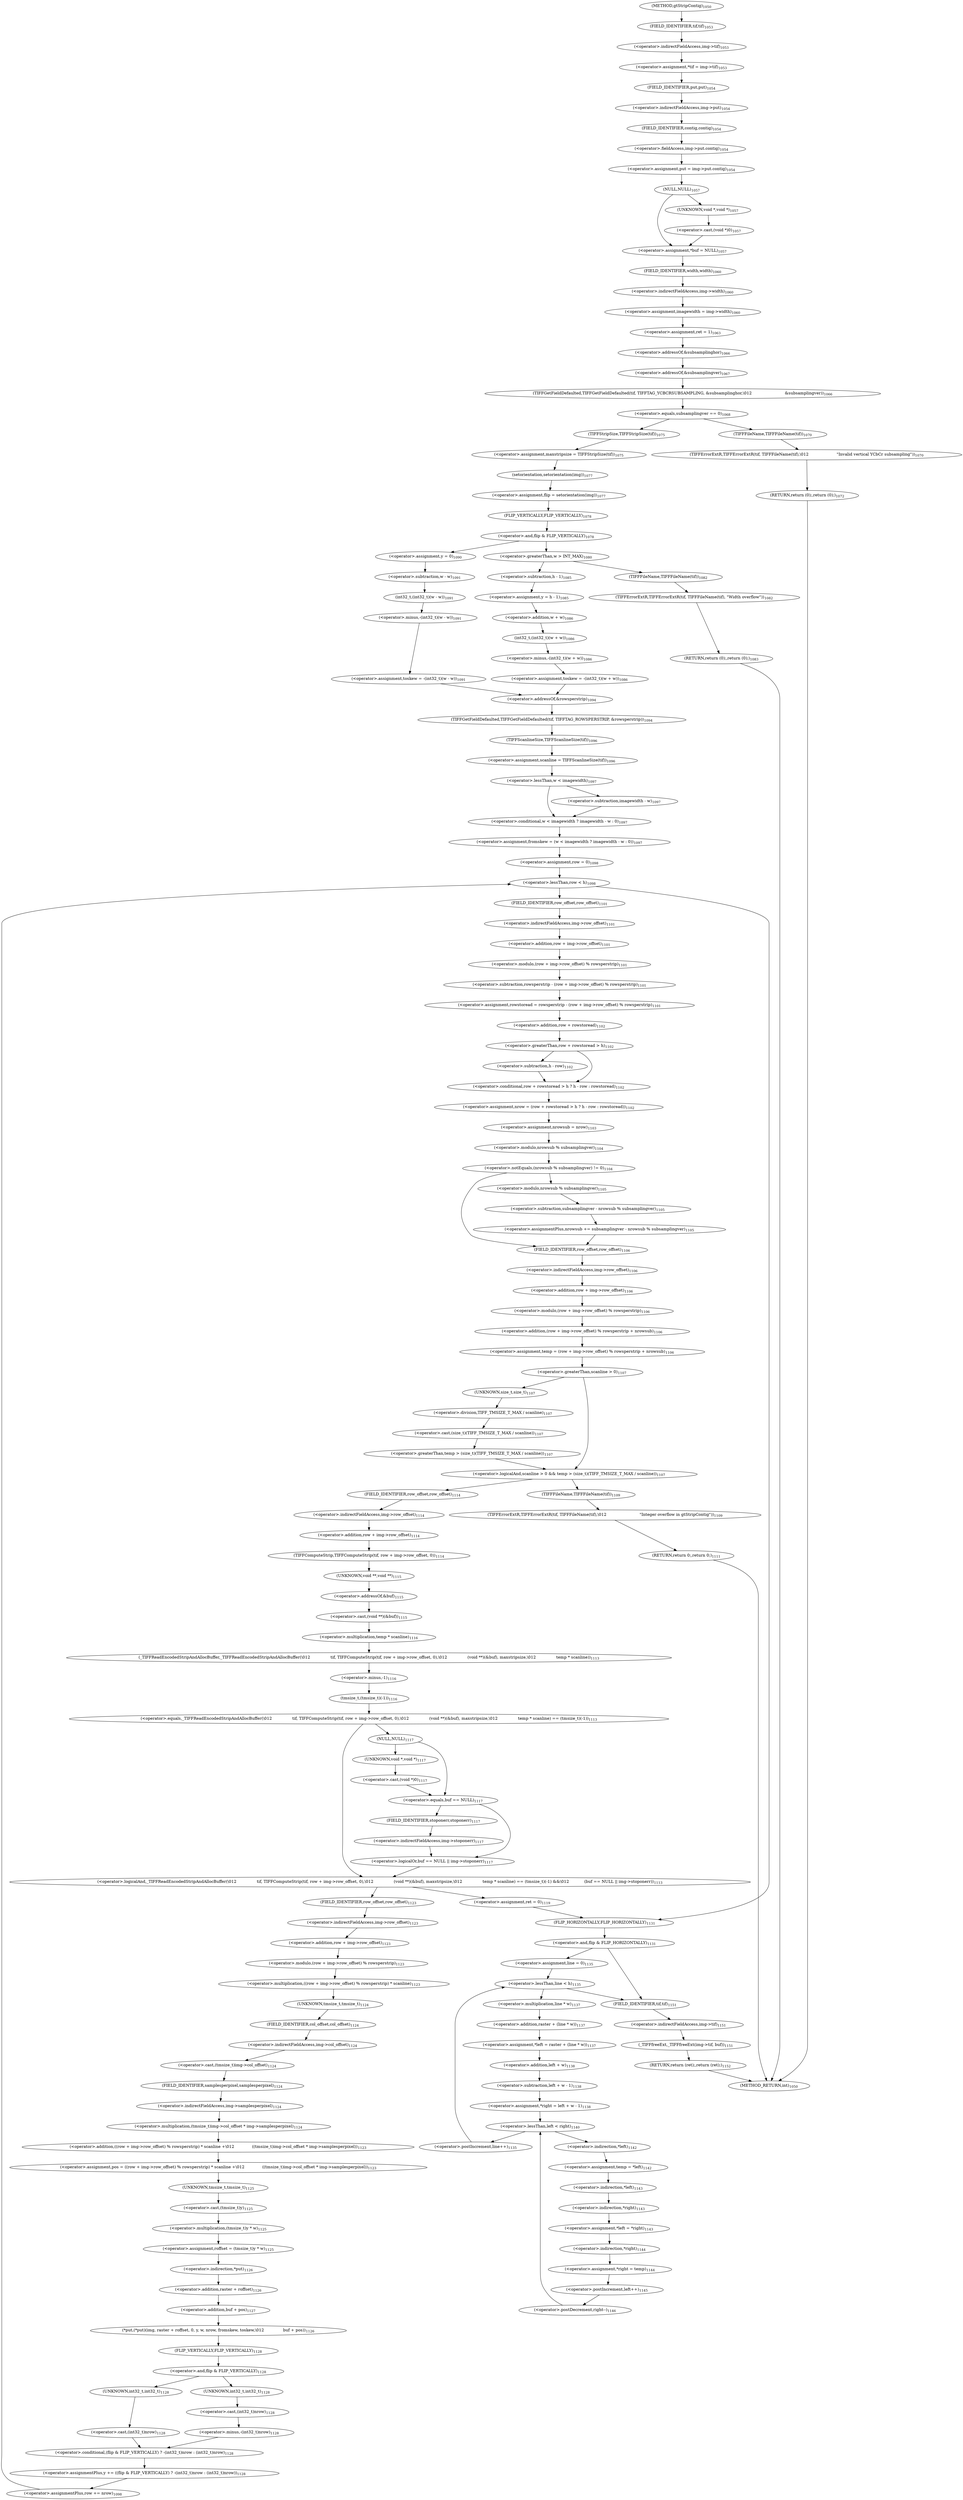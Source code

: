 digraph "gtStripContig" {  
"48323" [label = <(&lt;operator&gt;.assignment,*tif = img-&gt;tif)<SUB>1053</SUB>> ]
"48329" [label = <(&lt;operator&gt;.assignment,put = img-&gt;put.contig)<SUB>1054</SUB>> ]
"48343" [label = <(&lt;operator&gt;.assignment,*buf = NULL)<SUB>1057</SUB>> ]
"48354" [label = <(&lt;operator&gt;.assignment,imagewidth = img-&gt;width)<SUB>1060</SUB>> ]
"48364" [label = <(&lt;operator&gt;.assignment,ret = 1)<SUB>1063</SUB>> ]
"48368" [label = <(TIFFGetFieldDefaulted,TIFFGetFieldDefaulted(tif, TIFFTAG_YCBCRSUBSAMPLING, &amp;subsamplinghor,\012                          &amp;subsamplingver))<SUB>1066</SUB>> ]
"48387" [label = <(&lt;operator&gt;.assignment,maxstripsize = TIFFStripSize(tif))<SUB>1075</SUB>> ]
"48391" [label = <(&lt;operator&gt;.assignment,flip = setorientation(img))<SUB>1077</SUB>> ]
"48438" [label = <(TIFFGetFieldDefaulted,TIFFGetFieldDefaulted(tif, TIFFTAG_ROWSPERSTRIP, &amp;rowsperstrip))<SUB>1094</SUB>> ]
"48443" [label = <(&lt;operator&gt;.assignment,scanline = TIFFScanlineSize(tif))<SUB>1096</SUB>> ]
"48447" [label = <(&lt;operator&gt;.assignment,fromskew = (w &lt; imagewidth ? imagewidth - w : 0))<SUB>1097</SUB>> ]
"48699" [label = <(_TIFFfreeExt,_TIFFfreeExt(img-&gt;tif, buf))<SUB>1151</SUB>> ]
"48704" [label = <(RETURN,return (ret);,return (ret);)<SUB>1152</SUB>> ]
"48325" [label = <(&lt;operator&gt;.indirectFieldAccess,img-&gt;tif)<SUB>1053</SUB>> ]
"48331" [label = <(&lt;operator&gt;.fieldAccess,img-&gt;put.contig)<SUB>1054</SUB>> ]
"48345" [label = <(NULL,NULL)<SUB>1057</SUB>> ]
"48356" [label = <(&lt;operator&gt;.indirectFieldAccess,img-&gt;width)<SUB>1060</SUB>> ]
"48371" [label = <(&lt;operator&gt;.addressOf,&amp;subsamplinghor)<SUB>1066</SUB>> ]
"48373" [label = <(&lt;operator&gt;.addressOf,&amp;subsamplingver)<SUB>1067</SUB>> ]
"48376" [label = <(&lt;operator&gt;.equals,subsamplingver == 0)<SUB>1068</SUB>> ]
"48389" [label = <(TIFFStripSize,TIFFStripSize(tif))<SUB>1075</SUB>> ]
"48393" [label = <(setorientation,setorientation(img))<SUB>1077</SUB>> ]
"48396" [label = <(&lt;operator&gt;.and,flip &amp; FLIP_VERTICALLY)<SUB>1078</SUB>> ]
"48441" [label = <(&lt;operator&gt;.addressOf,&amp;rowsperstrip)<SUB>1094</SUB>> ]
"48445" [label = <(TIFFScanlineSize,TIFFScanlineSize(tif))<SUB>1096</SUB>> ]
"48449" [label = <(&lt;operator&gt;.conditional,w &lt; imagewidth ? imagewidth - w : 0)<SUB>1097</SUB>> ]
"48462" [label = <(&lt;operator&gt;.lessThan,row &lt; h)<SUB>1098</SUB>> ]
"48465" [label = <(&lt;operator&gt;.assignmentPlus,row += nrow)<SUB>1098</SUB>> ]
"48642" [label = <(&lt;operator&gt;.and,flip &amp; FLIP_HORIZONTALLY)<SUB>1131</SUB>> ]
"48700" [label = <(&lt;operator&gt;.indirectFieldAccess,img-&gt;tif)<SUB>1151</SUB>> ]
"48327" [label = <(FIELD_IDENTIFIER,tif,tif)<SUB>1053</SUB>> ]
"48332" [label = <(&lt;operator&gt;.indirectFieldAccess,img-&gt;put)<SUB>1054</SUB>> ]
"48335" [label = <(FIELD_IDENTIFIER,contig,contig)<SUB>1054</SUB>> ]
"48358" [label = <(FIELD_IDENTIFIER,width,width)<SUB>1060</SUB>> ]
"48380" [label = <(TIFFErrorExtR,TIFFErrorExtR(tif, TIFFFileName(tif),\012                      &quot;Invalid vertical YCbCr subsampling&quot;))<SUB>1070</SUB>> ]
"48385" [label = <(RETURN,return (0);,return (0);)<SUB>1072</SUB>> ]
"48398" [label = <(FLIP_VERTICALLY,FLIP_VERTICALLY)<SUB>1078</SUB>> ]
"48414" [label = <(&lt;operator&gt;.assignment,y = h - 1)<SUB>1085</SUB>> ]
"48419" [label = <(&lt;operator&gt;.assignment,toskew = -(int32_t)(w + w))<SUB>1086</SUB>> ]
"48450" [label = <(&lt;operator&gt;.lessThan,w &lt; imagewidth)<SUB>1097</SUB>> ]
"48453" [label = <(&lt;operator&gt;.subtraction,imagewidth - w)<SUB>1097</SUB>> ]
"48459" [label = <(&lt;operator&gt;.assignment,row = 0)<SUB>1098</SUB>> ]
"48470" [label = <(&lt;operator&gt;.assignment,rowstoread = rowsperstrip - (row + img-&gt;row_offset) % rowsperstrip)<SUB>1101</SUB>> ]
"48481" [label = <(&lt;operator&gt;.assignment,nrow = (row + rowstoread &gt; h ? h - row : rowstoread))<SUB>1102</SUB>> ]
"48493" [label = <(&lt;operator&gt;.assignment,nrowsub = nrow)<SUB>1103</SUB>> ]
"48510" [label = <(&lt;operator&gt;.assignment,temp = (row + img-&gt;row_offset) % rowsperstrip + nrowsub)<SUB>1106</SUB>> ]
"48581" [label = <(&lt;operator&gt;.assignment,pos = ((row + img-&gt;row_offset) % rowsperstrip) * scanline +\012              ((tmsize_t)img-&gt;col_offset * img-&gt;samplesperpixel))<SUB>1123</SUB>> ]
"48603" [label = <(&lt;operator&gt;.assignment,roffset = (tmsize_t)y * w)<SUB>1125</SUB>> ]
"48610" [label = <(*put,(*put)(img, raster + roffset, 0, y, w, nrow, fromskew, toskew,\012               buf + pos))<SUB>1126</SUB>> ]
"48626" [label = <(&lt;operator&gt;.assignmentPlus,y += ((flip &amp; FLIP_VERTICALLY) ? -(int32_t)nrow : (int32_t)nrow))<SUB>1128</SUB>> ]
"48644" [label = <(FLIP_HORIZONTALLY,FLIP_HORIZONTALLY)<SUB>1131</SUB>> ]
"48702" [label = <(FIELD_IDENTIFIER,tif,tif)<SUB>1151</SUB>> ]
"48334" [label = <(FIELD_IDENTIFIER,put,put)<SUB>1054</SUB>> ]
"48347" [label = <(&lt;operator&gt;.cast,(void *)0)<SUB>1057</SUB>> ]
"48382" [label = <(TIFFFileName,TIFFFileName(tif))<SUB>1070</SUB>> ]
"48403" [label = <(&lt;operator&gt;.greaterThan,w &gt; INT_MAX)<SUB>1080</SUB>> ]
"48416" [label = <(&lt;operator&gt;.subtraction,h - 1)<SUB>1085</SUB>> ]
"48421" [label = <(&lt;operator&gt;.minus,-(int32_t)(w + w))<SUB>1086</SUB>> ]
"48428" [label = <(&lt;operator&gt;.assignment,y = 0)<SUB>1090</SUB>> ]
"48431" [label = <(&lt;operator&gt;.assignment,toskew = -(int32_t)(w - w))<SUB>1091</SUB>> ]
"48472" [label = <(&lt;operator&gt;.subtraction,rowsperstrip - (row + img-&gt;row_offset) % rowsperstrip)<SUB>1101</SUB>> ]
"48483" [label = <(&lt;operator&gt;.conditional,row + rowstoread &gt; h ? h - row : rowstoread)<SUB>1102</SUB>> ]
"48497" [label = <(&lt;operator&gt;.notEquals,(nrowsub % subsamplingver) != 0)<SUB>1104</SUB>> ]
"48512" [label = <(&lt;operator&gt;.addition,(row + img-&gt;row_offset) % rowsperstrip + nrowsub)<SUB>1106</SUB>> ]
"48522" [label = <(&lt;operator&gt;.logicalAnd,scanline &gt; 0 &amp;&amp; temp &gt; (size_t)(TIFF_TMSIZE_T_MAX / scanline))<SUB>1107</SUB>> ]
"48542" [label = <(&lt;operator&gt;.logicalAnd,_TIFFReadEncodedStripAndAllocBuffer(\012                tif, TIFFComputeStrip(tif, row + img-&gt;row_offset, 0),\012                (void **)(&amp;buf), maxstripsize,\012                temp * scanline) == (tmsize_t)(-1) &amp;&amp;\012            (buf == NULL || img-&gt;stoponerr))<SUB>1113</SUB>> ]
"48583" [label = <(&lt;operator&gt;.addition,((row + img-&gt;row_offset) % rowsperstrip) * scanline +\012              ((tmsize_t)img-&gt;col_offset * img-&gt;samplesperpixel))<SUB>1123</SUB>> ]
"48605" [label = <(&lt;operator&gt;.multiplication,(tmsize_t)y * w)<SUB>1125</SUB>> ]
"48611" [label = <(&lt;operator&gt;.indirection,*put)<SUB>1126</SUB>> ]
"48614" [label = <(&lt;operator&gt;.addition,raster + roffset)<SUB>1126</SUB>> ]
"48623" [label = <(&lt;operator&gt;.addition,buf + pos)<SUB>1127</SUB>> ]
"48628" [label = <(&lt;operator&gt;.conditional,(flip &amp; FLIP_VERTICALLY) ? -(int32_t)nrow : (int32_t)nrow)<SUB>1128</SUB>> ]
"48654" [label = <(&lt;operator&gt;.lessThan,line &lt; h)<SUB>1135</SUB>> ]
"48657" [label = <(&lt;operator&gt;.postIncrement,line++)<SUB>1135</SUB>> ]
"48348" [label = <(UNKNOWN,void *,void *)<SUB>1057</SUB>> ]
"48407" [label = <(TIFFErrorExtR,TIFFErrorExtR(tif, TIFFFileName(tif), &quot;Width overflow&quot;))<SUB>1082</SUB>> ]
"48412" [label = <(RETURN,return (0);,return (0);)<SUB>1083</SUB>> ]
"48422" [label = <(int32_t,(int32_t)(w + w))<SUB>1086</SUB>> ]
"48433" [label = <(&lt;operator&gt;.minus,-(int32_t)(w - w))<SUB>1091</SUB>> ]
"48474" [label = <(&lt;operator&gt;.modulo,(row + img-&gt;row_offset) % rowsperstrip)<SUB>1101</SUB>> ]
"48484" [label = <(&lt;operator&gt;.greaterThan,row + rowstoread &gt; h)<SUB>1102</SUB>> ]
"48489" [label = <(&lt;operator&gt;.subtraction,h - row)<SUB>1102</SUB>> ]
"48498" [label = <(&lt;operator&gt;.modulo,nrowsub % subsamplingver)<SUB>1104</SUB>> ]
"48503" [label = <(&lt;operator&gt;.assignmentPlus,nrowsub += subsamplingver - nrowsub % subsamplingver)<SUB>1105</SUB>> ]
"48513" [label = <(&lt;operator&gt;.modulo,(row + img-&gt;row_offset) % rowsperstrip)<SUB>1106</SUB>> ]
"48523" [label = <(&lt;operator&gt;.greaterThan,scanline &gt; 0)<SUB>1107</SUB>> ]
"48526" [label = <(&lt;operator&gt;.greaterThan,temp &gt; (size_t)(TIFF_TMSIZE_T_MAX / scanline))<SUB>1107</SUB>> ]
"48534" [label = <(TIFFErrorExtR,TIFFErrorExtR(tif, TIFFFileName(tif),\012                          &quot;Integer overflow in gtStripContig&quot;))<SUB>1109</SUB>> ]
"48539" [label = <(RETURN,return 0;,return 0;)<SUB>1111</SUB>> ]
"48543" [label = <(&lt;operator&gt;.equals,_TIFFReadEncodedStripAndAllocBuffer(\012                tif, TIFFComputeStrip(tif, row + img-&gt;row_offset, 0),\012                (void **)(&amp;buf), maxstripsize,\012                temp * scanline) == (tmsize_t)(-1))<SUB>1113</SUB>> ]
"48565" [label = <(&lt;operator&gt;.logicalOr,buf == NULL || img-&gt;stoponerr)<SUB>1117</SUB>> ]
"48577" [label = <(&lt;operator&gt;.assignment,ret = 0)<SUB>1119</SUB>> ]
"48584" [label = <(&lt;operator&gt;.multiplication,((row + img-&gt;row_offset) % rowsperstrip) * scanline)<SUB>1123</SUB>> ]
"48593" [label = <(&lt;operator&gt;.multiplication,(tmsize_t)img-&gt;col_offset * img-&gt;samplesperpixel)<SUB>1124</SUB>> ]
"48606" [label = <(&lt;operator&gt;.cast,(tmsize_t)y)<SUB>1125</SUB>> ]
"48629" [label = <(&lt;operator&gt;.and,flip &amp; FLIP_VERTICALLY)<SUB>1128</SUB>> ]
"48634" [label = <(&lt;operator&gt;.minus,-(int32_t)nrow)<SUB>1128</SUB>> ]
"48638" [label = <(&lt;operator&gt;.cast,(int32_t)nrow)<SUB>1128</SUB>> ]
"48651" [label = <(&lt;operator&gt;.assignment,line = 0)<SUB>1135</SUB>> ]
"48661" [label = <(&lt;operator&gt;.assignment,*left = raster + (line * w))<SUB>1137</SUB>> ]
"48669" [label = <(&lt;operator&gt;.assignment,*right = left + w - 1)<SUB>1138</SUB>> ]
"48409" [label = <(TIFFFileName,TIFFFileName(tif))<SUB>1082</SUB>> ]
"48423" [label = <(&lt;operator&gt;.addition,w + w)<SUB>1086</SUB>> ]
"48434" [label = <(int32_t,(int32_t)(w - w))<SUB>1091</SUB>> ]
"48475" [label = <(&lt;operator&gt;.addition,row + img-&gt;row_offset)<SUB>1101</SUB>> ]
"48485" [label = <(&lt;operator&gt;.addition,row + rowstoread)<SUB>1102</SUB>> ]
"48505" [label = <(&lt;operator&gt;.subtraction,subsamplingver - nrowsub % subsamplingver)<SUB>1105</SUB>> ]
"48514" [label = <(&lt;operator&gt;.addition,row + img-&gt;row_offset)<SUB>1106</SUB>> ]
"48528" [label = <(&lt;operator&gt;.cast,(size_t)(TIFF_TMSIZE_T_MAX / scanline))<SUB>1107</SUB>> ]
"48536" [label = <(TIFFFileName,TIFFFileName(tif))<SUB>1109</SUB>> ]
"48544" [label = <(_TIFFReadEncodedStripAndAllocBuffer,_TIFFReadEncodedStripAndAllocBuffer(\012                tif, TIFFComputeStrip(tif, row + img-&gt;row_offset, 0),\012                (void **)(&amp;buf), maxstripsize,\012                temp * scanline))<SUB>1113</SUB>> ]
"48562" [label = <(tmsize_t,(tmsize_t)(-1))<SUB>1116</SUB>> ]
"48566" [label = <(&lt;operator&gt;.equals,buf == NULL)<SUB>1117</SUB>> ]
"48573" [label = <(&lt;operator&gt;.indirectFieldAccess,img-&gt;stoponerr)<SUB>1117</SUB>> ]
"48585" [label = <(&lt;operator&gt;.modulo,(row + img-&gt;row_offset) % rowsperstrip)<SUB>1123</SUB>> ]
"48594" [label = <(&lt;operator&gt;.cast,(tmsize_t)img-&gt;col_offset)<SUB>1124</SUB>> ]
"48599" [label = <(&lt;operator&gt;.indirectFieldAccess,img-&gt;samplesperpixel)<SUB>1124</SUB>> ]
"48607" [label = <(UNKNOWN,tmsize_t,tmsize_t)<SUB>1125</SUB>> ]
"48631" [label = <(FLIP_VERTICALLY,FLIP_VERTICALLY)<SUB>1128</SUB>> ]
"48635" [label = <(&lt;operator&gt;.cast,(int32_t)nrow)<SUB>1128</SUB>> ]
"48639" [label = <(UNKNOWN,int32_t,int32_t)<SUB>1128</SUB>> ]
"48663" [label = <(&lt;operator&gt;.addition,raster + (line * w))<SUB>1137</SUB>> ]
"48671" [label = <(&lt;operator&gt;.subtraction,left + w - 1)<SUB>1138</SUB>> ]
"48677" [label = <(&lt;operator&gt;.lessThan,left &lt; right)<SUB>1140</SUB>> ]
"48435" [label = <(&lt;operator&gt;.subtraction,w - w)<SUB>1091</SUB>> ]
"48477" [label = <(&lt;operator&gt;.indirectFieldAccess,img-&gt;row_offset)<SUB>1101</SUB>> ]
"48507" [label = <(&lt;operator&gt;.modulo,nrowsub % subsamplingver)<SUB>1105</SUB>> ]
"48516" [label = <(&lt;operator&gt;.indirectFieldAccess,img-&gt;row_offset)<SUB>1106</SUB>> ]
"48529" [label = <(UNKNOWN,size_t,size_t)<SUB>1107</SUB>> ]
"48530" [label = <(&lt;operator&gt;.division,TIFF_TMSIZE_T_MAX / scanline)<SUB>1107</SUB>> ]
"48546" [label = <(TIFFComputeStrip,TIFFComputeStrip(tif, row + img-&gt;row_offset, 0))<SUB>1114</SUB>> ]
"48554" [label = <(&lt;operator&gt;.cast,(void **)(&amp;buf))<SUB>1115</SUB>> ]
"48559" [label = <(&lt;operator&gt;.multiplication,temp * scanline)<SUB>1116</SUB>> ]
"48563" [label = <(&lt;operator&gt;.minus,-1)<SUB>1116</SUB>> ]
"48568" [label = <(NULL,NULL)<SUB>1117</SUB>> ]
"48575" [label = <(FIELD_IDENTIFIER,stoponerr,stoponerr)<SUB>1117</SUB>> ]
"48586" [label = <(&lt;operator&gt;.addition,row + img-&gt;row_offset)<SUB>1123</SUB>> ]
"48595" [label = <(UNKNOWN,tmsize_t,tmsize_t)<SUB>1124</SUB>> ]
"48596" [label = <(&lt;operator&gt;.indirectFieldAccess,img-&gt;col_offset)<SUB>1124</SUB>> ]
"48601" [label = <(FIELD_IDENTIFIER,samplesperpixel,samplesperpixel)<SUB>1124</SUB>> ]
"48636" [label = <(UNKNOWN,int32_t,int32_t)<SUB>1128</SUB>> ]
"48665" [label = <(&lt;operator&gt;.multiplication,line * w)<SUB>1137</SUB>> ]
"48672" [label = <(&lt;operator&gt;.addition,left + w)<SUB>1138</SUB>> ]
"48682" [label = <(&lt;operator&gt;.assignment,temp = *left)<SUB>1142</SUB>> ]
"48686" [label = <(&lt;operator&gt;.assignment,*left = *right)<SUB>1143</SUB>> ]
"48691" [label = <(&lt;operator&gt;.assignment,*right = temp)<SUB>1144</SUB>> ]
"48695" [label = <(&lt;operator&gt;.postIncrement,left++)<SUB>1145</SUB>> ]
"48697" [label = <(&lt;operator&gt;.postDecrement,right--)<SUB>1146</SUB>> ]
"48479" [label = <(FIELD_IDENTIFIER,row_offset,row_offset)<SUB>1101</SUB>> ]
"48518" [label = <(FIELD_IDENTIFIER,row_offset,row_offset)<SUB>1106</SUB>> ]
"48548" [label = <(&lt;operator&gt;.addition,row + img-&gt;row_offset)<SUB>1114</SUB>> ]
"48555" [label = <(UNKNOWN,void **,void **)<SUB>1115</SUB>> ]
"48556" [label = <(&lt;operator&gt;.addressOf,&amp;buf)<SUB>1115</SUB>> ]
"48588" [label = <(&lt;operator&gt;.indirectFieldAccess,img-&gt;row_offset)<SUB>1123</SUB>> ]
"48598" [label = <(FIELD_IDENTIFIER,col_offset,col_offset)<SUB>1124</SUB>> ]
"48684" [label = <(&lt;operator&gt;.indirection,*left)<SUB>1142</SUB>> ]
"48687" [label = <(&lt;operator&gt;.indirection,*left)<SUB>1143</SUB>> ]
"48689" [label = <(&lt;operator&gt;.indirection,*right)<SUB>1143</SUB>> ]
"48692" [label = <(&lt;operator&gt;.indirection,*right)<SUB>1144</SUB>> ]
"48550" [label = <(&lt;operator&gt;.indirectFieldAccess,img-&gt;row_offset)<SUB>1114</SUB>> ]
"48570" [label = <(&lt;operator&gt;.cast,(void *)0)<SUB>1117</SUB>> ]
"48590" [label = <(FIELD_IDENTIFIER,row_offset,row_offset)<SUB>1123</SUB>> ]
"48552" [label = <(FIELD_IDENTIFIER,row_offset,row_offset)<SUB>1114</SUB>> ]
"48571" [label = <(UNKNOWN,void *,void *)<SUB>1117</SUB>> ]
"48316" [label = <(METHOD,gtStripContig)<SUB>1050</SUB>> ]
"48706" [label = <(METHOD_RETURN,int)<SUB>1050</SUB>> ]
  "48323" -> "48334" 
  "48329" -> "48345" 
  "48343" -> "48358" 
  "48354" -> "48364" 
  "48364" -> "48371" 
  "48368" -> "48376" 
  "48387" -> "48393" 
  "48391" -> "48398" 
  "48438" -> "48445" 
  "48443" -> "48450" 
  "48447" -> "48459" 
  "48699" -> "48704" 
  "48704" -> "48706" 
  "48325" -> "48323" 
  "48331" -> "48329" 
  "48345" -> "48348" 
  "48345" -> "48343" 
  "48356" -> "48354" 
  "48371" -> "48373" 
  "48373" -> "48368" 
  "48376" -> "48382" 
  "48376" -> "48389" 
  "48389" -> "48387" 
  "48393" -> "48391" 
  "48396" -> "48403" 
  "48396" -> "48428" 
  "48441" -> "48438" 
  "48445" -> "48443" 
  "48449" -> "48447" 
  "48462" -> "48479" 
  "48462" -> "48644" 
  "48465" -> "48462" 
  "48642" -> "48651" 
  "48642" -> "48702" 
  "48700" -> "48699" 
  "48327" -> "48325" 
  "48332" -> "48335" 
  "48335" -> "48331" 
  "48358" -> "48356" 
  "48380" -> "48385" 
  "48385" -> "48706" 
  "48398" -> "48396" 
  "48414" -> "48423" 
  "48419" -> "48441" 
  "48450" -> "48453" 
  "48450" -> "48449" 
  "48453" -> "48449" 
  "48459" -> "48462" 
  "48470" -> "48485" 
  "48481" -> "48493" 
  "48493" -> "48498" 
  "48510" -> "48523" 
  "48581" -> "48607" 
  "48603" -> "48611" 
  "48610" -> "48631" 
  "48626" -> "48465" 
  "48644" -> "48642" 
  "48702" -> "48700" 
  "48334" -> "48332" 
  "48347" -> "48343" 
  "48382" -> "48380" 
  "48403" -> "48409" 
  "48403" -> "48416" 
  "48416" -> "48414" 
  "48421" -> "48419" 
  "48428" -> "48435" 
  "48431" -> "48441" 
  "48472" -> "48470" 
  "48483" -> "48481" 
  "48497" -> "48507" 
  "48497" -> "48518" 
  "48512" -> "48510" 
  "48522" -> "48536" 
  "48522" -> "48552" 
  "48542" -> "48577" 
  "48542" -> "48590" 
  "48583" -> "48581" 
  "48605" -> "48603" 
  "48611" -> "48614" 
  "48614" -> "48623" 
  "48623" -> "48610" 
  "48628" -> "48626" 
  "48654" -> "48665" 
  "48654" -> "48702" 
  "48657" -> "48654" 
  "48348" -> "48347" 
  "48407" -> "48412" 
  "48412" -> "48706" 
  "48422" -> "48421" 
  "48433" -> "48431" 
  "48474" -> "48472" 
  "48484" -> "48489" 
  "48484" -> "48483" 
  "48489" -> "48483" 
  "48498" -> "48497" 
  "48503" -> "48518" 
  "48513" -> "48512" 
  "48523" -> "48522" 
  "48523" -> "48529" 
  "48526" -> "48522" 
  "48534" -> "48539" 
  "48539" -> "48706" 
  "48543" -> "48542" 
  "48543" -> "48568" 
  "48565" -> "48542" 
  "48577" -> "48644" 
  "48584" -> "48595" 
  "48593" -> "48583" 
  "48606" -> "48605" 
  "48629" -> "48636" 
  "48629" -> "48639" 
  "48634" -> "48628" 
  "48638" -> "48628" 
  "48651" -> "48654" 
  "48661" -> "48672" 
  "48669" -> "48677" 
  "48409" -> "48407" 
  "48423" -> "48422" 
  "48434" -> "48433" 
  "48475" -> "48474" 
  "48485" -> "48484" 
  "48505" -> "48503" 
  "48514" -> "48513" 
  "48528" -> "48526" 
  "48536" -> "48534" 
  "48544" -> "48563" 
  "48562" -> "48543" 
  "48566" -> "48565" 
  "48566" -> "48575" 
  "48573" -> "48565" 
  "48585" -> "48584" 
  "48594" -> "48601" 
  "48599" -> "48593" 
  "48607" -> "48606" 
  "48631" -> "48629" 
  "48635" -> "48634" 
  "48639" -> "48638" 
  "48663" -> "48661" 
  "48671" -> "48669" 
  "48677" -> "48684" 
  "48677" -> "48657" 
  "48435" -> "48434" 
  "48477" -> "48475" 
  "48507" -> "48505" 
  "48516" -> "48514" 
  "48529" -> "48530" 
  "48530" -> "48528" 
  "48546" -> "48555" 
  "48554" -> "48559" 
  "48559" -> "48544" 
  "48563" -> "48562" 
  "48568" -> "48571" 
  "48568" -> "48566" 
  "48575" -> "48573" 
  "48586" -> "48585" 
  "48595" -> "48598" 
  "48596" -> "48594" 
  "48601" -> "48599" 
  "48636" -> "48635" 
  "48665" -> "48663" 
  "48672" -> "48671" 
  "48682" -> "48687" 
  "48686" -> "48692" 
  "48691" -> "48695" 
  "48695" -> "48697" 
  "48697" -> "48677" 
  "48479" -> "48477" 
  "48518" -> "48516" 
  "48548" -> "48546" 
  "48555" -> "48556" 
  "48556" -> "48554" 
  "48588" -> "48586" 
  "48598" -> "48596" 
  "48684" -> "48682" 
  "48687" -> "48689" 
  "48689" -> "48686" 
  "48692" -> "48691" 
  "48550" -> "48548" 
  "48570" -> "48566" 
  "48590" -> "48588" 
  "48552" -> "48550" 
  "48571" -> "48570" 
  "48316" -> "48327" 
}
